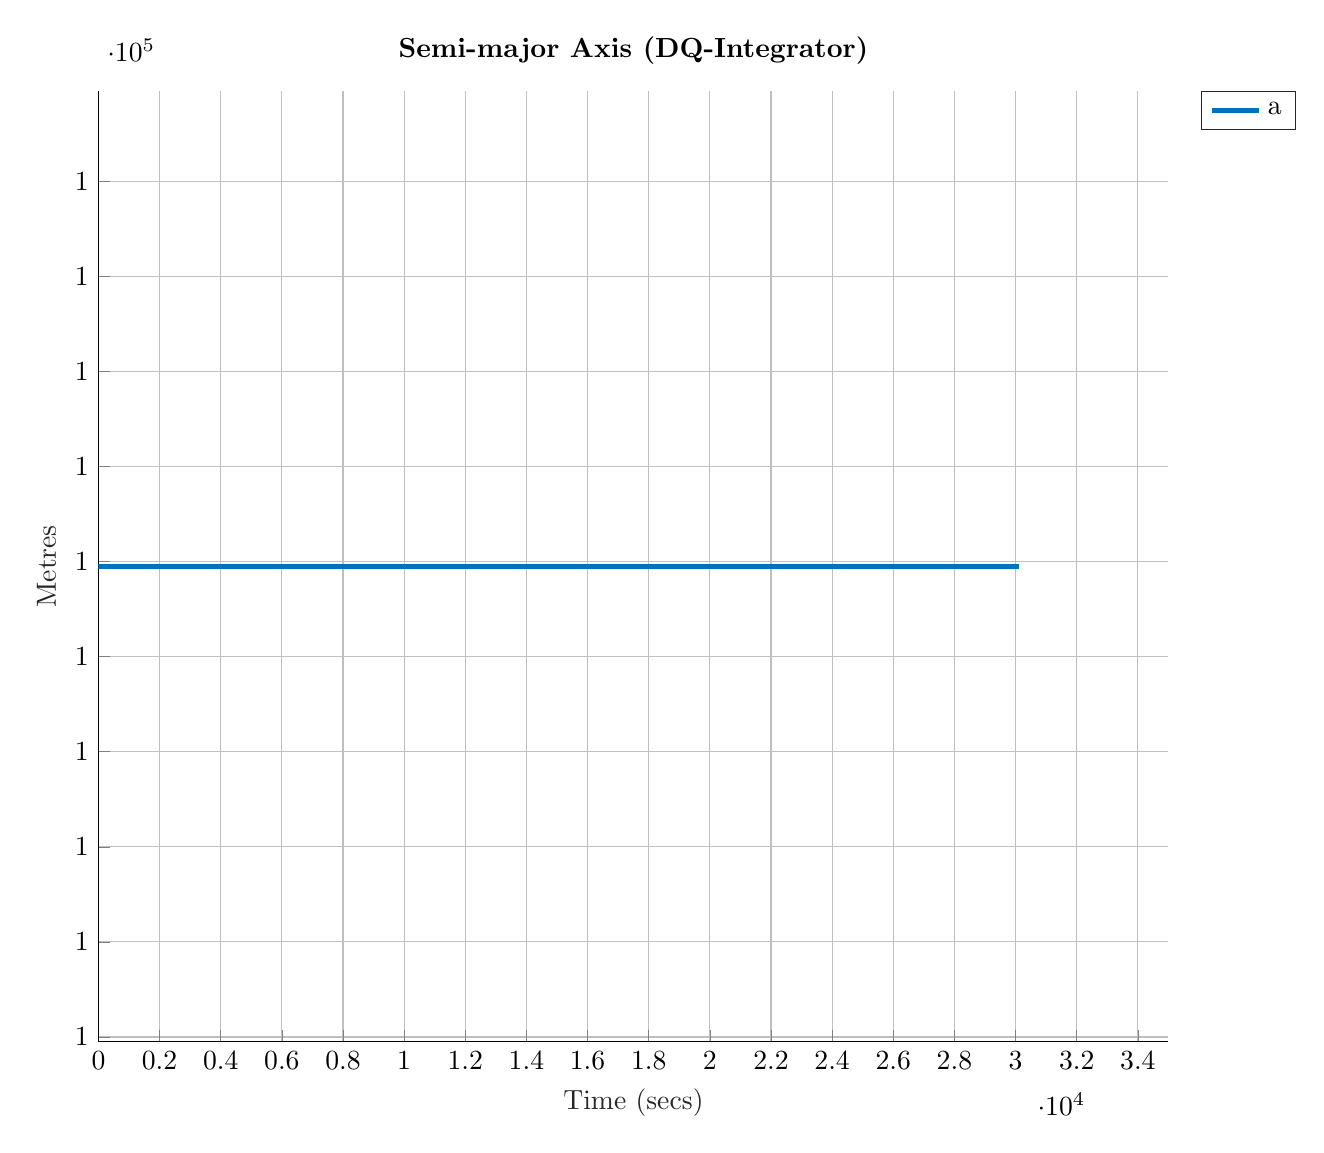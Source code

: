 % This file was created by matlab2tikz.
%
%The latest updates can be retrieved from
%  http://www.mathworks.com/matlabcentral/fileexchange/22022-matlab2tikz-matlab2tikz
%where you can also make suggestions and rate matlab2tikz.
%
\definecolor{mycolor1}{rgb}{0.0,0.447,0.741}%
%
    \begin{tikzpicture}

    \begin{axis}[%
    width=5.35in,
    height=4.754in,
    at={(0.897in,0.642in)},
    scale only axis,
    xmin=0,
    xmax=35000,
    xlabel style={font=\color{white!15!black}},
    xlabel={Time (secs)},
    ymin=99999,
    ymax=100001,
    ylabel style={font=\color{white!15!black}},
    ylabel={Metres},
    axis background/.style={fill=white},
    title style={font=\bfseries},
    title={Semi-major Axis (DQ-Integrator)},
    axis x line*=bottom,
    axis y line*=left,
    xmajorgrids,
    ymajorgrids,
    legend style={at={(1.03,1)}, anchor=north west, legend cell align=left, align=left, draw=white!15!black}
    ]
    \addplot [color=mycolor1, line width=2.0pt]
      table[row sep=crcr]{%
    0	100000\\
    4.786e-07	100000\\
    9.572e-07	100000\\
    1.436e-06	100000\\
    1.914e-06	100000\\
    4.307e-06	100000\\
    6.701e-06	100000\\
    9.094e-06	100000\\
    1.149e-05	100000\\
    2.345e-05	100000\\
    3.542e-05	100000\\
    4.738e-05	100000\\
    5.935e-05	100000\\
    0.0	100000\\
    0.0	100000\\
    0.0	100000\\
    0.0	100000\\
    0.001	100000\\
    0.001	100000\\
    0.001	100000\\
    0.001	100000\\
    0.003	100000\\
    0.004	100000\\
    0.006	100000\\
    0.007	100000\\
    0.015	100000\\
    0.022	100000\\
    0.03	100000\\
    0.037	100000\\
    0.075	100000\\
    0.112	100000\\
    0.15	100000\\
    0.187	100000\\
    0.374	100000\\
    0.561	100000\\
    0.748	100000\\
    0.935	100000\\
    1.87	100000\\
    2.804	100000\\
    3.739	100000\\
    4.674	100000\\
    9.348	100000.0\\
    14.022	100000\\
    18.696	100000\\
    23.37	100000\\
    31.248	100000.0\\
    39.125	100000.0\\
    47.003	100000.0\\
    54.881	100000\\
    64.226	100000.0\\
    73.572	100000.0\\
    82.917	100000.0\\
    92.262	100000.0\\
    102.631	100000.0\\
    113.0	100000.0\\
    123.37	100000.0\\
    133.739	100000.0\\
    144.909	100000.0\\
    156.079	100000.0\\
    167.249	100000.0\\
    178.419	100000.0\\
    190.255	100000.0\\
    202.09	100000.0\\
    213.926	100000.0\\
    225.761	100000.0\\
    238.17	100000.0\\
    250.579	100000.0\\
    262.988	100000.0\\
    275.397	100000.0\\
    288.314	100000.0\\
    301.231	100000.0\\
    314.147	100000.0\\
    327.064	100000.0\\
    340.438	100000.0\\
    353.812	100000.0\\
    367.186	100000.0\\
    380.561	100000.0\\
    394.353	100000.0\\
    408.146	100000.0\\
    421.938	100000.0\\
    435.731	100000.0\\
    449.91	100000.0\\
    464.09	100000.0\\
    478.269	100000.0\\
    492.449	100000.0\\
    506.989	100000.0\\
    521.53	100000.0\\
    536.071	100000.0\\
    550.612	100000.0\\
    565.493	100000.0\\
    580.374	100000.0\\
    595.255	100000.0\\
    610.136	100000.0\\
    625.339	100000.0\\
    640.542	100000.0\\
    655.745	100000.0\\
    670.949	100000.0\\
    686.459	100000.0\\
    701.97	100000.0\\
    717.481	100000.0\\
    732.991	100000.0\\
    748.226	100000.0\\
    763.461	100000.0\\
    778.695	100000.0\\
    793.93	100000.0\\
    808.894	100000.0\\
    823.859	100000.0\\
    838.824	100000.0\\
    853.788	100000.0\\
    868.515	100000.0\\
    883.243	100000.0\\
    897.97	100000.0\\
    912.697	100000.0\\
    927.294	100000.0\\
    941.891	100000.0\\
    956.488	100000.0\\
    971.085	100000.0\\
    985.85	100000.0\\
    1000.614	100000.0\\
    1015.379	100000.0\\
    1030.144	100000.0\\
    1045.077	100000.0\\
    1060.011	100000.0\\
    1074.944	100000.0\\
    1089.878	100000.0\\
    1104.976	100000.0\\
    1120.074	100000.0\\
    1135.173	100000.0\\
    1150.271	100000.0\\
    1165.529	100000.0\\
    1180.788	100000.0\\
    1196.046	100000.0\\
    1211.305	100000.0\\
    1226.72	100000.0\\
    1242.135	100000.0\\
    1257.551	100000.0\\
    1272.966	100000.0\\
    1288.534	100000.0\\
    1304.102	100000.0\\
    1319.671	100000.0\\
    1335.239	100000.0\\
    1350.957	100000.0\\
    1366.676	100000.0\\
    1382.394	100000.0\\
    1398.112	100000.0\\
    1413.978	100000.0\\
    1429.843	100000.0\\
    1445.708	100000.0\\
    1461.574	100000.0\\
    1477.583	100000.0\\
    1493.593	100000.0\\
    1509.603	100000.0\\
    1525.612	100000.0\\
    1541.764	100000.0\\
    1557.915	100000.0\\
    1574.067	100000.0\\
    1590.218	100000.0\\
    1606.509	100000.0\\
    1622.8	100000.0\\
    1639.091	100000.0\\
    1655.382	100000.0\\
    1671.811	100000.0\\
    1688.24	100000.0\\
    1704.668	100000.0\\
    1721.097	100000.0\\
    1737.661	100000.0\\
    1754.225	100000.0\\
    1770.789	100000.0\\
    1787.354	100000.0\\
    1804.052	100000.0\\
    1820.75	100000.0\\
    1837.448	100000.0\\
    1854.146	100000.0\\
    1870.976	100000.0\\
    1887.807	100000.0\\
    1904.637	100000.0\\
    1921.468	100000.0\\
    1938.429	100000.0\\
    1955.39	100000.0\\
    1972.352	100000.0\\
    1989.313	100000.0\\
    2006.404	100000.0\\
    2023.495	100000.0\\
    2040.586	100000.0\\
    2057.677	100000.0\\
    2074.897	100000.0\\
    2092.116	100000.0\\
    2109.336	100000.0\\
    2126.555	100000.0\\
    2143.902	100000.0\\
    2161.25	100000.0\\
    2178.597	100000.0\\
    2195.944	100000.0\\
    2213.418	100000.0\\
    2230.891	100000.0\\
    2248.365	100000.0\\
    2265.839	100000.0\\
    2283.439	100000.0\\
    2301.039	100000.0\\
    2318.638	100000.0\\
    2336.238	100000.0\\
    2353.963	100000.0\\
    2371.688	100000.0\\
    2389.414	100000.0\\
    2407.139	100000.0\\
    2424.989	100000.0\\
    2442.839	100000.0\\
    2460.689	100000.0\\
    2478.539	100000.0\\
    2496.514	100000.0\\
    2514.488	100000.0\\
    2532.463	100000.0\\
    2550.437	100000.0\\
    2568.256	100000.0\\
    2586.075	100000.0\\
    2603.894	100000.0\\
    2621.713	100000.0\\
    2639.292	100000.0\\
    2656.871	100000.0\\
    2674.45	100000.0\\
    2692.029	100000.0\\
    2709.365	100000.0\\
    2726.7	100000.0\\
    2744.035	100000.0\\
    2761.37	100000.0\\
    2778.458	100000.0\\
    2795.545	100000.0\\
    2812.632	100000.0\\
    2829.72	100000.0\\
    2846.554	100000.0\\
    2863.388	100000.0\\
    2880.222	100000.0\\
    2897.057	100000.0\\
    2913.631	100000.0\\
    2930.206	100000.0\\
    2946.781	100000.0\\
    2963.356	100000.0\\
    2979.664	100000.0\\
    2995.971	100000.0\\
    3012.279	100000.0\\
    3028.587	100000.0\\
    3044.619	100000.0\\
    3060.65	100000.0\\
    3076.682	100000.0\\
    3092.714	100000.0\\
    3108.459	100000.0\\
    3124.204	100000.0\\
    3139.949	100000.0\\
    3155.694	100000.0\\
    3171.139	100000.0\\
    3186.585	100000.0\\
    3202.03	100000.0\\
    3217.476	100000.0\\
    3232.607	100000.0\\
    3247.738	100000.0\\
    3262.869	100000.0\\
    3278.0	100000.0\\
    3292.798	100000.0\\
    3307.597	100000.0\\
    3322.395	100000.0\\
    3337.194	100000.0\\
    3351.638	100000.0\\
    3366.083	100000.0\\
    3380.527	100000.0\\
    3394.972	100000.0\\
    3409.036	100000.0\\
    3423.1	100000.0\\
    3437.164	100000.0\\
    3451.228	100000.0\\
    3464.879	100000.0\\
    3478.53	100000.0\\
    3492.181	100000.0\\
    3505.832	100000.0\\
    3519.029	100000.0\\
    3532.226	100000.0\\
    3545.423	100000.0\\
    3558.62	100000.0\\
    3571.309	100000.0\\
    3583.998	100000.0\\
    3596.687	100000.0\\
    3609.376	100000.0\\
    3621.483	100000.0\\
    3633.591	100000.0\\
    3645.699	100000.0\\
    3657.807	100000.0\\
    3669.226	100000.0\\
    3680.646	100000.0\\
    3692.066	100000.0\\
    3703.486	100000.0\\
    3714.047	100000.0\\
    3724.607	100000.0\\
    3735.168	100000.0\\
    3745.728	100000.0\\
    3755.094	100000.0\\
    3764.46	100000.0\\
    3773.826	100000.0\\
    3783.191	100000.0\\
    3791.124	100000.0\\
    3799.057	100000.0\\
    3806.989	100000.0\\
    3814.922	100000.0\\
    3824.303	100000.0\\
    3833.683	100000.0\\
    3843.064	100000.0\\
    3852.444	100000.0\\
    3862.84	100000.0\\
    3873.235	100000.0\\
    3883.631	100000.0\\
    3894.027	100000.0\\
    3905.219	100000.0\\
    3916.41	100000.0\\
    3927.602	100000.0\\
    3938.793	100000.0\\
    3950.647	100000.0\\
    3962.501	100000.0\\
    3974.354	100000.0\\
    3986.208	100000.0\\
    3998.633	100000.0\\
    4011.058	100000.0\\
    4023.483	100000.0\\
    4035.909	100000.0\\
    4048.839	100000.0\\
    4061.77	100000.0\\
    4074.701	100000.0\\
    4087.632	100000.0\\
    4101.02	100000.0\\
    4114.407	100000.0\\
    4127.794	100000.0\\
    4141.181	100000.0\\
    4154.986	100000.0\\
    4168.79	100000.0\\
    4182.595	100000.0\\
    4196.399	100000.0\\
    4210.59	100000.0\\
    4224.78	100000.0\\
    4238.971	100000.0\\
    4253.161	100000.0\\
    4267.713	100000.0\\
    4282.264	100000.0\\
    4296.815	100000.0\\
    4311.366	100000.0\\
    4326.257	100000.0\\
    4341.148	100000.0\\
    4356.039	100000.0\\
    4370.93	100000.0\\
    4386.142	100000.0\\
    4401.355	100000.0\\
    4416.567	100000.0\\
    4431.78	100000.0\\
    4447.3	100000.0\\
    4462.819	100000.0\\
    4478.339	100000.0\\
    4493.859	100000.0\\
    4509.673	100000.0\\
    4525.487	100000.0\\
    4541.301	100000.0\\
    4557.115	100000.0\\
    4573.213	100000.0\\
    4589.311	100000.0\\
    4605.409	100000.0\\
    4621.507	100000.0\\
    4637.88	100000.0\\
    4654.252	100000.0\\
    4670.625	100000.0\\
    4686.998	100000.0\\
    4703.638	100000.0\\
    4720.278	100000.0\\
    4736.918	100000.0\\
    4753.558	100000.0\\
    4770.459	100000.0\\
    4787.36	100000.0\\
    4804.261	100000.0\\
    4821.163	100000.0\\
    4838.32	100000.0\\
    4855.477	100000.0\\
    4872.634	100000.0\\
    4889.791	100000.0\\
    4907.2	100000.0\\
    4924.609	100000.0\\
    4942.018	100000.0\\
    4959.427	100000.0\\
    4977.085	100000.0\\
    4994.743	100000.0\\
    5012.401	100000.0\\
    5030.059	100000.0\\
    5047.964	100000.0\\
    5065.868	100000.0\\
    5083.773	100000.0\\
    5101.678	100000.0\\
    5119.828	100000.0\\
    5137.979	100000.0\\
    5156.129	100000.0\\
    5174.28	100000.0\\
    5192.676	100000.0\\
    5211.072	100000.0\\
    5229.467	100000.0\\
    5247.863	100000.0\\
    5266.505	100000.0\\
    5285.147	100000.0\\
    5303.789	100000.0\\
    5322.431	100000.0\\
    5341.321	100000.0\\
    5360.21	100000.0\\
    5379.1	100000.0\\
    5397.99	100000.0\\
    5417.13	100000.0\\
    5436.27	100000.0\\
    5455.41	100000.0\\
    5474.55	100000.0\\
    5493.944	100000.0\\
    5513.338	100000.0\\
    5532.731	100000.0\\
    5552.125	100000.0\\
    5571.778	100000.0\\
    5591.431	100000.0\\
    5611.084	100000.0\\
    5630.736	100000.0\\
    5650.654	100000.0\\
    5670.571	100000.0\\
    5690.489	100000.0\\
    5710.407	100000.0\\
    5730.129	100000.0\\
    5749.852	100000.0\\
    5769.574	100000.0\\
    5789.297	100000.0\\
    5808.772	100000.0\\
    5828.247	100000.0\\
    5847.722	100000.0\\
    5867.197	100000.0\\
    5886.428	100000.0\\
    5905.659	100000.0\\
    5924.89	100000.0\\
    5944.121	100000.0\\
    5963.112	100000.0\\
    5982.103	100000.0\\
    6001.094	100000.0\\
    6020.084	100000.0\\
    6038.837	100000.0\\
    6057.589	100000.0\\
    6076.342	100000.0\\
    6095.094	100000.0\\
    6113.61	100000.0\\
    6132.125	100000.0\\
    6150.641	100000.0\\
    6169.156	100000.0\\
    6187.435	100000.0\\
    6205.713	100000.0\\
    6223.992	100000.0\\
    6242.271	100000.0\\
    6260.313	100000.0\\
    6278.354	100000.0\\
    6296.396	100000.0\\
    6314.437	100000.0\\
    6332.24	100000.0\\
    6350.043	100000.0\\
    6367.846	100000.0\\
    6385.649	100000.0\\
    6403.211	100000.0\\
    6420.774	100000.0\\
    6438.336	100000.0\\
    6455.898	100000.0\\
    6473.216	100000.0\\
    6490.534	100000.0\\
    6507.852	100000.0\\
    6525.17	100000.0\\
    6542.24	100000.0\\
    6559.31	100000.0\\
    6576.38	100000.0\\
    6593.45	100000.0\\
    6610.266	100000.0\\
    6627.082	100000.0\\
    6643.899	100000.0\\
    6660.715	100000.0\\
    6677.271	100000.0\\
    6693.828	100000.0\\
    6710.384	100000.0\\
    6726.941	100000.0\\
    6743.23	100000.0\\
    6759.518	100000.0\\
    6775.807	100000.0\\
    6792.096	100000.0\\
    6808.108	100000.0\\
    6824.12	100000.0\\
    6840.132	100000.0\\
    6856.145	100000.0\\
    6871.869	100000.0\\
    6887.594	100000.0\\
    6903.318	100000.0\\
    6919.043	100000.0\\
    6934.467	100000.0\\
    6949.891	100000.0\\
    6965.315	100000.0\\
    6980.739	100000.0\\
    6995.847	100000.0\\
    7010.956	100000.0\\
    7026.064	100000.0\\
    7041.173	100000.0\\
    7055.947	100000.0\\
    7070.722	100000.0\\
    7085.496	100000.0\\
    7100.271	100000.0\\
    7114.69	100000.0\\
    7129.108	100000.0\\
    7143.527	100000.0\\
    7157.946	100000.0\\
    7171.982	100000.0\\
    7186.019	100000.0\\
    7200.055	100000.0\\
    7214.091	100000.0\\
    7227.712	100000.0\\
    7241.333	100000.0\\
    7254.954	100000.0\\
    7268.575	100000.0\\
    7281.738	100000.0\\
    7294.902	100000.0\\
    7308.065	100000.0\\
    7321.228	100000.0\\
    7333.88	100000.0\\
    7346.531	100000.0\\
    7359.182	100000.0\\
    7371.833	100000.0\\
    7383.897	100000.0\\
    7395.96	100000.0\\
    7408.024	100000.0\\
    7420.088	100000.0\\
    7431.454	100000.0\\
    7442.821	100000.0\\
    7454.187	100000.0\\
    7465.554	100000.0\\
    7476.045	100000.0\\
    7486.536	100000.0\\
    7497.027	100000.0\\
    7507.518	100000.0\\
    7516.778	100000.0\\
    7526.038	100000.0\\
    7535.298	100000.0\\
    7544.558	100000.0\\
    7552.64	100000.0\\
    7560.722	100000.0\\
    7568.805	100000.0\\
    7576.887	100000.0\\
    7586.365	100000.0\\
    7595.843	100000.0\\
    7605.321	100000.0\\
    7614.799	100000.0\\
    7625.268	100000.0\\
    7635.738	100000.0\\
    7646.207	100000.0\\
    7656.677	100000.0\\
    7667.928	100000.0\\
    7679.18	100000.0\\
    7690.432	100000.0\\
    7701.683	100000.0\\
    7713.588	100000.0\\
    7725.493	100000.0\\
    7737.398	100000.0\\
    7749.303	100000.0\\
    7761.772	100000.0\\
    7774.242	100000.0\\
    7786.712	100000.0\\
    7799.182	100000.0\\
    7812.153	100000.0\\
    7825.124	100000.0\\
    7838.095	100000.0\\
    7851.066	100000.0\\
    7864.49	100000.0\\
    7877.914	100000.0\\
    7891.337	100000.0\\
    7904.761	100000.0\\
    7918.599	100000.0\\
    7932.437	100000.0\\
    7946.275	100000.0\\
    7960.113	100000.0\\
    7974.335	100000.0\\
    7988.557	100000.0\\
    8002.779	100000.0\\
    8017.001	100000.0\\
    8031.581	100000.0\\
    8046.162	100000.0\\
    8060.742	100000.0\\
    8075.323	100000.0\\
    8090.241	100000.0\\
    8105.16	100000.0\\
    8120.078	100000.0\\
    8134.997	100000.0\\
    8150.236	100000.0\\
    8165.475	100000.0\\
    8180.714	100000.0\\
    8195.953	100000.0\\
    8211.498	100000.0\\
    8227.043	100000.0\\
    8242.587	100000.0\\
    8258.132	100000.0\\
    8273.971	100000.0\\
    8289.809	100000.0\\
    8305.647	100000.0\\
    8321.486	100000.0\\
    8337.607	100000.0\\
    8353.728	100000.0\\
    8369.85	100000.0\\
    8385.971	100000.0\\
    8402.367	100000.0\\
    8418.762	100000.0\\
    8435.158	100000.0\\
    8451.553	100000.0\\
    8468.215	100000.0\\
    8484.878	100000.0\\
    8501.54	100000.0\\
    8518.202	100000.0\\
    8535.125	100000.0\\
    8552.048	100000.0\\
    8568.971	100000.0\\
    8585.893	100000.0\\
    8603.072	100000.0\\
    8620.25	100000.0\\
    8637.429	100000.0\\
    8654.607	100000.0\\
    8672.037	100000.0\\
    8689.467	100000.0\\
    8706.897	100000.0\\
    8724.327	100000.0\\
    8742.006	100000.0\\
    8759.685	100000.0\\
    8777.364	100000.0\\
    8795.043	100000.0\\
    8812.968	100000.0\\
    8830.894	100000.0\\
    8848.819	100000.0\\
    8866.744	100000.0\\
    8884.916	100000.0\\
    8903.087	100000.0\\
    8921.258	100000.0\\
    8939.429	100000.0\\
    8957.845	100000.0\\
    8976.262	100000.0\\
    8994.678	100000.0\\
    9013.095	100000.0\\
    9031.758	100000.0\\
    9050.42	100000.0\\
    9069.083	100000.0\\
    9087.746	100000.0\\
    9106.656	100000.0\\
    9125.567	100000.0\\
    9144.478	100000.0\\
    9163.388	100000.0\\
    9182.549	100000.0\\
    9201.711	100000.0\\
    9220.872	100000.0\\
    9240.033	100000.0\\
    9259.448	100000.0\\
    9278.864	100000.0\\
    9298.279	100000.0\\
    9317.695	100000.0\\
    9337.37	100000.0\\
    9357.044	100000.0\\
    9376.719	100000.0\\
    9396.394	100000.0\\
    9416.334	100000.0\\
    9436.274	100000.0\\
    9456.214	100000.0\\
    9476.155	100000.0\\
    9495.856	100000.0\\
    9515.558	100000.0\\
    9535.259	100000.0\\
    9554.96	100000.0\\
    9574.414	100000.0\\
    9593.868	100000.0\\
    9613.323	100000.0\\
    9632.777	100000.0\\
    9651.987	100000.0\\
    9671.198	100000.0\\
    9690.409	100000.0\\
    9709.619	100000.0\\
    9728.59	100000.0\\
    9747.56	100000.0\\
    9766.53	100000.0\\
    9785.501	100000.0\\
    9804.233	100000.0\\
    9822.965	100000.0\\
    9841.698	100000.0\\
    9860.43	100000.0\\
    9878.925	100000.0\\
    9897.42	100000.0\\
    9915.916	100000.0\\
    9934.411	100000.0\\
    9952.67	100000.0\\
    9970.928	100000.0\\
    9989.187	100000.0\\
    10007.445	100000.0\\
    10025.467	100000.0\\
    10043.488	100000.0\\
    10061.509	100000.0\\
    10079.531	100000.0\\
    10097.313	100000.0\\
    10115.096	100000.0\\
    10132.879	100000.0\\
    10150.661	100000.0\\
    10168.203	100000.0\\
    10185.744	100000.0\\
    10203.286	100000.0\\
    10220.827	100000.0\\
    10238.125	100000.0\\
    10255.422	100000.0\\
    10272.719	100000.0\\
    10290.016	100000.0\\
    10307.065	100000.0\\
    10324.113	100000.0\\
    10341.161	100000.0\\
    10358.21	100000.0\\
    10375.004	100000.0\\
    10391.799	100000.0\\
    10408.593	100000.0\\
    10425.388	100000.0\\
    10441.922	100000.0\\
    10458.456	100000.0\\
    10474.99	100000.0\\
    10491.524	100000.0\\
    10507.79	100000.0\\
    10524.055	100000.0\\
    10540.321	100000.0\\
    10556.587	100000.0\\
    10572.575	100000.0\\
    10588.563	100000.0\\
    10604.551	100000.0\\
    10620.539	100000.0\\
    10636.239	100000.0\\
    10651.938	100000.0\\
    10667.638	100000.0\\
    10683.337	100000.0\\
    10698.735	100000.0\\
    10714.133	100000.0\\
    10729.531	100000.0\\
    10744.928	100000.0\\
    10760.009	100000.0\\
    10775.09	100000.0\\
    10790.171	100000.0\\
    10805.252	100000.0\\
    10819.997	100000.0\\
    10834.742	100000.0\\
    10849.487	100000.0\\
    10864.232	100000.0\\
    10878.62	100000.0\\
    10893.007	100000.0\\
    10907.394	100000.0\\
    10921.782	100000.0\\
    10935.784	100000.0\\
    10949.787	100000.0\\
    10963.789	100000.0\\
    10977.791	100000.0\\
    10991.375	100000.0\\
    11004.959	100000.0\\
    11018.543	100000.0\\
    11032.126	100000.0\\
    11045.248	100000.0\\
    11058.371	100000.0\\
    11071.493	100000.0\\
    11084.615	100000.0\\
    11097.219	100000.0\\
    11109.824	100000.0\\
    11122.428	100000.0\\
    11135.033	100000.0\\
    11147.042	100000.0\\
    11159.051	100000.0\\
    11171.061	100000.0\\
    11183.07	100000.0\\
    11194.37	100000.0\\
    11205.671	100000.0\\
    11216.971	100000.0\\
    11228.272	100000.0\\
    11238.676	100000.0\\
    11249.08	100000.0\\
    11259.485	100000.0\\
    11269.889	100000.0\\
    11279.013	100000.0\\
    11288.138	100000.0\\
    11297.263	100000.0\\
    11306.387	100000.0\\
    11314.635	100000.0\\
    11322.883	100000.0\\
    11331.131	100000.0\\
    11339.378	100000.0\\
    11348.966	100000.0\\
    11358.554	100000.0\\
    11368.142	100000.0\\
    11377.73	100000.0\\
    11388.283	100000.0\\
    11398.837	100000.0\\
    11409.39	100000.0\\
    11419.943	100000.0\\
    11431.264	100000.0\\
    11442.584	100000.0\\
    11453.904	100000.0\\
    11465.224	100000.0\\
    11477.188	100000.0\\
    11489.151	100000.0\\
    11501.115	100000.0\\
    11513.078	100000.0\\
    11525.599	100000.0\\
    11538.121	100000.0\\
    11550.642	100000.0\\
    11563.163	100000.0\\
    11576.181	100000.0\\
    11589.198	100000.0\\
    11602.215	100000.0\\
    11615.232	100000.0\\
    11628.698	100000.0\\
    11642.164	100000.0\\
    11655.629	100000.0\\
    11669.095	100000.0\\
    11682.972	100000.0\\
    11696.849	100000.0\\
    11710.725	100000.0\\
    11724.602	100000.0\\
    11738.86	100000.0\\
    11753.118	100000.0\\
    11767.376	100000.0\\
    11781.634	100000.0\\
    11796.248	100000.0\\
    11810.863	100000.0\\
    11825.477	100000.0\\
    11840.091	100000.0\\
    11855.042	100000.0\\
    11869.992	100000.0\\
    11884.943	100000.0\\
    11899.893	100000.0\\
    11915.163	100000.0\\
    11930.432	100000.0\\
    11945.702	100000.0\\
    11960.971	100000.0\\
    11976.545	100000.0\\
    11992.12	100000.0\\
    12007.694	100000.0\\
    12023.268	100000.0\\
    12039.134	100000.0\\
    12055.0	100000.0\\
    12070.867	100000.0\\
    12086.733	100000.0\\
    12102.882	100000.0\\
    12119.03	100000.0\\
    12135.179	100000.0\\
    12151.327	100000.0\\
    12167.749	100000.0\\
    12184.171	100000.0\\
    12200.593	100000.0\\
    12217.015	100000.0\\
    12233.703	100000.0\\
    12250.391	100000.0\\
    12267.079	100000.0\\
    12283.767	100000.0\\
    12300.715	100000.0\\
    12317.663	100000.0\\
    12334.611	100000.0\\
    12351.559	100000.0\\
    12368.762	100000.0\\
    12385.965	100000.0\\
    12403.168	100000.0\\
    12420.371	100000.0\\
    12437.826	100000.0\\
    12455.28	100000.0\\
    12472.735	100000.0\\
    12490.189	100000.0\\
    12507.892	100000.0\\
    12525.595	100000.0\\
    12543.298	100000.0\\
    12561.001	100000.0\\
    12578.749	100000.0\\
    12596.497	100000.0\\
    12614.246	100000.0\\
    12631.994	100000.0\\
    12649.623	100000.0\\
    12667.253	100000.0\\
    12684.882	100000.0\\
    12702.511	100000.0\\
    12720.021	100000.0\\
    12737.531	100000.0\\
    12755.041	100000.0\\
    12772.55	100000.0\\
    12789.94	100000.0\\
    12807.329	100000.0\\
    12824.718	100000.0\\
    12842.108	100000.0\\
    12859.376	100000.0\\
    12876.644	100000.0\\
    12893.912	100000.0\\
    12911.18	100000.0\\
    12928.326	100000.0\\
    12945.471	100000.0\\
    12962.617	100000.0\\
    12979.763	100000.0\\
    12996.785	100000.0\\
    13013.807	100000.0\\
    13030.829	100000.0\\
    13047.852	100000.0\\
    13064.749	100000.0\\
    13081.646	100000.0\\
    13098.544	100000.0\\
    13115.441	100000.0\\
    13132.212	100000.0\\
    13148.983	100000.0\\
    13165.754	100000.0\\
    13182.525	100000.0\\
    13199.169	100000.0\\
    13215.812	100000.0\\
    13232.455	100000.0\\
    13249.099	100000.0\\
    13265.612	100000.0\\
    13282.126	100000.0\\
    13298.64	100000.0\\
    13315.154	100000.0\\
    13331.536	100000.0\\
    13347.918	100000.0\\
    13364.301	100000.0\\
    13380.683	100000.0\\
    13396.932	100000.0\\
    13413.181	100000.0\\
    13429.43	100000.0\\
    13445.678	100000.0\\
    13461.792	100000.0\\
    13477.905	100000.0\\
    13494.018	100000.0\\
    13510.131	100000.0\\
    13526.106	100000.0\\
    13542.081	100000.0\\
    13558.056	100000.0\\
    13574.031	100000.0\\
    13589.866	100000.0\\
    13605.7	100000.0\\
    13621.535	100000.0\\
    13637.369	100000.0\\
    13653.06	100000.0\\
    13668.751	100000.0\\
    13684.441	100000.0\\
    13700.132	100000.0\\
    13715.676	100000.0\\
    13731.22	100000.0\\
    13746.765	100000.0\\
    13762.309	100000.0\\
    13777.703	100000.0\\
    13793.097	100000.0\\
    13808.491	100000.0\\
    13823.885	100000.0\\
    13839.126	100000.0\\
    13854.366	100000.0\\
    13869.607	100000.0\\
    13884.847	100000.0\\
    13899.93	100000.0\\
    13915.013	100000.0\\
    13930.096	100000.0\\
    13945.179	100000.0\\
    13960.1	100000.0\\
    13975.021	100000.0\\
    13989.942	100000.0\\
    14004.863	100000.0\\
    14019.618	100000.0\\
    14034.372	100000.0\\
    14049.126	100000.0\\
    14063.881	100000.0\\
    14078.463	100000.0\\
    14093.046	100000.0\\
    14107.629	100000.0\\
    14122.211	100000.0\\
    14136.616	100000.0\\
    14151.022	100000.0\\
    14165.427	100000.0\\
    14179.832	100000.0\\
    14194.054	100000.0\\
    14208.275	100000.0\\
    14222.497	100000.0\\
    14236.718	100000.0\\
    14251.029	100000.0\\
    14265.34	100000.0\\
    14279.651	100000.0\\
    14293.962	100000.0\\
    14308.459	100000.0\\
    14322.955	100000.0\\
    14337.452	100000.0\\
    14351.948	100000.0\\
    14366.648	100000.0\\
    14381.347	100000.0\\
    14396.047	100000.0\\
    14410.747	100000.0\\
    14425.673	100000.0\\
    14440.598	100000.0\\
    14455.524	100000.0\\
    14470.45	100000.0\\
    14485.629	100000.0\\
    14500.809	100000.0\\
    14515.989	100000.0\\
    14531.169	100000.0\\
    14546.1	100000.0\\
    14561.031	100000.0\\
    14575.962	100000.0\\
    14590.893	100000.0\\
    14605.48	100000.0\\
    14620.068	100000.0\\
    14634.655	100000.0\\
    14649.243	100000.0\\
    14663.461	100000.0\\
    14677.68	100000.0\\
    14691.898	100000.0\\
    14706.116	100000.0\\
    14719.935	100000.0\\
    14733.754	100000.0\\
    14747.574	100000.0\\
    14761.393	100000.0\\
    14774.775	100000.0\\
    14788.158	100000.0\\
    14801.54	100000.0\\
    14814.923	100000.0\\
    14827.821	100000.0\\
    14840.718	100000.0\\
    14853.616	100000.0\\
    14866.514	100000.0\\
    14878.863	100000.0\\
    14891.211	100000.0\\
    14903.56	100000.0\\
    14915.908	100000.0\\
    14927.617	100000.0\\
    14939.325	100000.0\\
    14951.033	100000.0\\
    14962.742	100000.0\\
    14973.67	100000.0\\
    14984.598	100000.0\\
    14995.527	100000.0\\
    15006.455	100000.0\\
    15016.355	100000.0\\
    15026.254	100000.0\\
    15036.154	100000.0\\
    15046.054	100000.0\\
    15054.31	100000.0\\
    15062.565	100000.0\\
    15070.821	100000.0\\
    15079.077	100000.0\\
    15087.98	100000.0\\
    15096.884	100000.0\\
    15105.787	100000.0\\
    15114.69	100000.0\\
    15124.735	100000.0\\
    15134.779	100000.0\\
    15144.823	100000.0\\
    15154.868	100000.0\\
    15165.777	100000.0\\
    15176.686	100000.0\\
    15187.596	100000.0\\
    15198.505	100000.0\\
    15210.12	100000.0\\
    15221.736	100000.0\\
    15233.351	100000.0\\
    15244.967	100000.0\\
    15257.184	100000.0\\
    15269.402	100000.0\\
    15281.619	100000.0\\
    15293.837	100000.0\\
    15306.583	100000.0\\
    15319.329	100000.0\\
    15332.075	100000.0\\
    15344.821	100000.0\\
    15358.041	100000.0\\
    15371.26	100000.0\\
    15384.48	100000.0\\
    15397.699	100000.0\\
    15411.35	100000.0\\
    15425.0	100000.0\\
    15438.651	100000.0\\
    15452.301	100000.0\\
    15466.349	100000.0\\
    15480.397	100000.0\\
    15494.444	100000.0\\
    15508.492	100000.0\\
    15522.91	100000.0\\
    15537.327	100000.0\\
    15551.744	100000.0\\
    15566.162	100000.0\\
    15580.926	100000.0\\
    15595.691	100000.0\\
    15610.455	100000.0\\
    15625.22	100000.0\\
    15640.312	100000.0\\
    15655.405	100000.0\\
    15670.498	100000.0\\
    15685.59	100000.0\\
    15700.995	100000.0\\
    15716.4	100000.0\\
    15731.805	100000.0\\
    15747.21	100000.0\\
    15762.544	100000.0\\
    15777.877	100000.0\\
    15793.21	100000.0\\
    15808.543	100000.0\\
    15823.599	100000.0\\
    15838.655	100000.0\\
    15853.711	100000.0\\
    15868.767	100000.0\\
    15883.574	100000.0\\
    15898.382	100000.0\\
    15913.19	100000.0\\
    15927.997	100000.0\\
    15942.586	100000.0\\
    15957.174	100000.0\\
    15971.762	100000.0\\
    15986.35	100000.0\\
    16001.055	100000.0\\
    16015.759	100000.0\\
    16030.464	100000.0\\
    16045.169	100000.0\\
    16060.043	100000.0\\
    16074.918	100000.0\\
    16089.792	100000.0\\
    16104.666	100000.0\\
    16119.707	100000.0\\
    16134.747	100000.0\\
    16149.788	100000.0\\
    16164.828	100000.0\\
    16180.03	100000.0\\
    16195.233	100000.0\\
    16210.435	100000.0\\
    16225.637	100000.0\\
    16240.997	100000.0\\
    16256.358	100000.0\\
    16271.718	100000.0\\
    16287.078	100000.0\\
    16302.593	100000.0\\
    16318.107	100000.0\\
    16333.622	100000.0\\
    16349.136	100000.0\\
    16364.802	100000.0\\
    16380.467	100000.0\\
    16396.133	100000.0\\
    16411.799	100000.0\\
    16427.612	100000.0\\
    16443.426	100000.0\\
    16459.24	100000.0\\
    16475.053	100000.0\\
    16491.012	100000.0\\
    16506.971	100000.0\\
    16522.93	100000.0\\
    16538.889	100000.0\\
    16554.99	100000.0\\
    16571.092	100000.0\\
    16587.194	100000.0\\
    16603.295	100000.0\\
    16619.537	100000.0\\
    16635.779	100000.0\\
    16652.021	100000.0\\
    16668.263	100000.0\\
    16684.643	100000.0\\
    16701.023	100000.0\\
    16717.403	100000.0\\
    16733.784	100000.0\\
    16750.3	100000.0\\
    16766.817	100000.0\\
    16783.333	100000.0\\
    16799.849	100000.0\\
    16816.5	100000.0\\
    16833.151	100000.0\\
    16849.802	100000.0\\
    16866.453	100000.0\\
    16883.237	100000.0\\
    16900.021	100000.0\\
    16916.804	100000.0\\
    16933.588	100000.0\\
    16950.503	100000.0\\
    16967.419	100000.0\\
    16984.334	100000.0\\
    17001.249	100000.0\\
    17018.294	100000.0\\
    17035.34	100000.0\\
    17052.385	100000.0\\
    17069.43	100000.0\\
    17086.604	100000.0\\
    17103.778	100000.0\\
    17120.953	100000.0\\
    17138.127	100000.0\\
    17155.429	100000.0\\
    17172.731	100000.0\\
    17190.033	100000.0\\
    17207.335	100000.0\\
    17224.764	100000.0\\
    17242.193	100000.0\\
    17259.623	100000.0\\
    17277.052	100000.0\\
    17294.607	100000.0\\
    17312.162	100000.0\\
    17329.718	100000.0\\
    17347.273	100000.0\\
    17364.954	100000.0\\
    17382.635	100000.0\\
    17400.315	100000.0\\
    17417.996	100000.0\\
    17435.802	100000.0\\
    17453.608	100000.0\\
    17471.414	100000.0\\
    17489.22	100000.0\\
    17507.151	100000.0\\
    17525.081	100000.0\\
    17543.012	100000.0\\
    17560.942	100000.0\\
    17578.845	100000.0\\
    17596.748	100000.0\\
    17614.65	100000.0\\
    17632.553	100000.0\\
    17650.218	100000.0\\
    17667.882	100000.0\\
    17685.547	100000.0\\
    17703.211	100000.0\\
    17720.634	100000.0\\
    17738.056	100000.0\\
    17755.478	100000.0\\
    17772.9	100000.0\\
    17790.075	100000.0\\
    17807.251	100000.0\\
    17824.427	100000.0\\
    17841.603	100000.0\\
    17858.527	100000.0\\
    17875.452	100000.0\\
    17892.376	100000.0\\
    17909.301	100000.0\\
    17925.969	100000.0\\
    17942.636	100000.0\\
    17959.304	100000.0\\
    17975.971	100000.0\\
    17992.375	100000.0\\
    18008.778	100000.0\\
    18025.181	100000.0\\
    18041.585	100000.0\\
    18057.715	100000.0\\
    18073.846	100000.0\\
    18089.977	100000.0\\
    18106.108	100000.0\\
    18121.956	100000.0\\
    18137.804	100000.0\\
    18153.652	100000.0\\
    18169.5	100000.0\\
    18185.053	100000.0\\
    18200.606	100000.0\\
    18216.159	100000.0\\
    18231.713	100000.0\\
    18246.957	100000.0\\
    18262.201	100000.0\\
    18277.446	100000.0\\
    18292.69	100000.0\\
    18307.609	100000.0\\
    18322.527	100000.0\\
    18337.446	100000.0\\
    18352.364	100000.0\\
    18366.937	100000.0\\
    18381.51	100000.0\\
    18396.082	100000.0\\
    18410.655	100000.0\\
    18424.857	100000.0\\
    18439.059	100000.0\\
    18453.262	100000.0\\
    18467.464	100000.0\\
    18481.266	100000.0\\
    18495.067	100000.0\\
    18508.869	100000.0\\
    18522.67	100000.0\\
    18536.034	100000.0\\
    18549.397	100000.0\\
    18562.76	100000.0\\
    18576.124	100000.0\\
    18589.0	100000.0\\
    18601.876	100000.0\\
    18614.752	100000.0\\
    18627.628	100000.0\\
    18639.952	100000.0\\
    18652.276	100000.0\\
    18664.6	100000.0\\
    18676.924	100000.0\\
    18688.602	100000.0\\
    18700.281	100000.0\\
    18711.96	100000.0\\
    18723.639	100000.0\\
    18734.531	100000.0\\
    18745.422	100000.0\\
    18756.313	100000.0\\
    18767.205	100000.0\\
    18777.053	100000.0\\
    18786.901	100000.0\\
    18796.748	100000.0\\
    18806.596	100000.0\\
    18814.752	100000.0\\
    18822.907	100000.0\\
    18831.063	100000.0\\
    18839.218	100000.0\\
    18848.168	100000.0\\
    18857.118	100000.0\\
    18866.069	100000.0\\
    18875.019	100000.0\\
    18885.097	100000.0\\
    18895.175	100000.0\\
    18905.253	100000.0\\
    18915.331	100000.0\\
    18926.267	100000.0\\
    18937.203	100000.0\\
    18948.139	100000.0\\
    18959.075	100000.0\\
    18970.713	100000.0\\
    18982.351	100000.0\\
    18993.989	100000.0\\
    19005.627	100000.0\\
    19017.864	100000.0\\
    19030.101	100000.0\\
    19042.338	100000.0\\
    19054.575	100000.0\\
    19067.339	100000.0\\
    19080.102	100000.0\\
    19092.865	100000.0\\
    19105.629	100000.0\\
    19118.864	100000.0\\
    19132.099	100000.0\\
    19145.334	100000.0\\
    19158.569	100000.0\\
    19172.234	100000.0\\
    19185.899	100000.0\\
    19199.564	100000.0\\
    19213.229	100000.0\\
    19227.29	100000.0\\
    19241.351	100000.0\\
    19255.412	100000.0\\
    19269.473	100000.0\\
    19283.903	100000.0\\
    19298.333	100000.0\\
    19312.762	100000.0\\
    19327.192	100000.0\\
    19341.968	100000.0\\
    19356.745	100000.0\\
    19371.521	100000.0\\
    19386.297	100000.0\\
    19401.401	100000.0\\
    19416.505	100000.0\\
    19431.608	100000.0\\
    19446.712	100000.0\\
    19462.128	100000.0\\
    19477.543	100000.0\\
    19492.959	100000.0\\
    19508.375	100000.0\\
    19524.089	100000.0\\
    19539.803	100000.0\\
    19555.517	100000.0\\
    19571.231	100000.0\\
    19587.233	100000.0\\
    19603.234	100000.0\\
    19619.236	100000.0\\
    19635.237	100000.0\\
    19651.516	100000.0\\
    19667.795	100000.0\\
    19684.075	100000.0\\
    19700.354	100000.0\\
    19716.903	100000.0\\
    19733.452	100000.0\\
    19750.001	100000.0\\
    19766.549	100000.0\\
    19783.361	100000.0\\
    19800.173	100000.0\\
    19816.985	100000.0\\
    19833.798	100000.0\\
    19850.867	100000.0\\
    19867.937	100000.0\\
    19885.006	100000.0\\
    19902.076	100000.0\\
    19919.399	100000.0\\
    19936.722	100000.0\\
    19954.044	100000.0\\
    19971.367	100000.0\\
    19988.94	100000.0\\
    20006.512	100000.0\\
    20024.085	100000.0\\
    20041.658	100000.0\\
    20059.478	100000.0\\
    20077.298	100000.0\\
    20095.118	100000.0\\
    20112.938	100000.0\\
    20131.004	100000.0\\
    20149.07	100000.0\\
    20167.136	100000.0\\
    20185.202	100000.0\\
    20203.514	100000.0\\
    20221.825	100000.0\\
    20240.137	100000.0\\
    20258.448	100000.0\\
    20277.005	100000.0\\
    20295.563	100000.0\\
    20314.12	100000.0\\
    20332.677	100000.0\\
    20351.481	100000.0\\
    20370.286	100000.0\\
    20389.09	100000.0\\
    20407.894	100000.0\\
    20426.948	100000.0\\
    20446.001	100000.0\\
    20465.055	100000.0\\
    20484.108	100000.0\\
    20503.415	100000.0\\
    20522.721	100000.0\\
    20542.027	100000.0\\
    20561.333	100000.0\\
    20580.896	100000.0\\
    20600.459	100000.0\\
    20620.022	100000.0\\
    20639.586	100000.0\\
    20659.411	100000.0\\
    20679.237	100000.0\\
    20699.063	100000.0\\
    20718.889	100000.0\\
    20738.697	100000.0\\
    20758.506	100000.0\\
    20778.315	100000.0\\
    20798.124	100000.0\\
    20817.684	100000.0\\
    20837.244	100000.0\\
    20856.804	100000.0\\
    20876.364	100000.0\\
    20895.679	100000.0\\
    20914.995	100000.0\\
    20934.31	100000.0\\
    20953.625	100000.0\\
    20972.698	100000.0\\
    20991.772	100000.0\\
    21010.845	100000.0\\
    21029.919	100000.0\\
    21048.754	100000.0\\
    21067.588	100000.0\\
    21086.423	100000.0\\
    21105.258	100000.0\\
    21123.855	100000.0\\
    21142.452	100000.0\\
    21161.05	100000.0\\
    21179.647	100000.0\\
    21198.008	100000.0\\
    21216.368	100000.0\\
    21234.729	100000.0\\
    21253.089	100000.0\\
    21271.213	100000.0\\
    21289.337	100000.0\\
    21307.46	100000.0\\
    21325.584	100000.0\\
    21343.47	100000.0\\
    21361.356	100000.0\\
    21379.241	100000.0\\
    21397.127	100000.0\\
    21414.773	100000.0\\
    21432.419	100000.0\\
    21450.064	100000.0\\
    21467.71	100000.0\\
    21485.113	100000.0\\
    21502.516	100000.0\\
    21519.919	100000.0\\
    21537.322	100000.0\\
    21554.478	100000.0\\
    21571.634	100000.0\\
    21588.79	100000.0\\
    21605.947	100000.0\\
    21622.851	100000.0\\
    21639.756	100000.0\\
    21656.661	100000.0\\
    21673.565	100000.0\\
    21690.212	100000.0\\
    21706.859	100000.0\\
    21723.507	100000.0\\
    21740.154	100000.0\\
    21756.536	100000.0\\
    21772.918	100000.0\\
    21789.301	100000.0\\
    21805.683	100000.0\\
    21821.792	100000.0\\
    21837.901	100000.0\\
    21854.01	100000.0\\
    21870.119	100000.0\\
    21885.944	100000.0\\
    21901.769	100000.0\\
    21917.595	100000.0\\
    21933.42	100000.0\\
    21948.95	100000.0\\
    21964.479	100000.0\\
    21980.009	100000.0\\
    21995.538	100000.0\\
    22010.758	100000.0\\
    22025.977	100000.0\\
    22041.197	100000.0\\
    22056.416	100000.0\\
    22071.308	100000.0\\
    22086.201	100000.0\\
    22101.093	100000.0\\
    22115.985	100000.0\\
    22130.53	100000.0\\
    22145.074	100000.0\\
    22159.619	100000.0\\
    22174.163	100000.0\\
    22188.335	100000.0\\
    22202.507	100000.0\\
    22216.679	100000.0\\
    22230.851	100000.0\\
    22244.62	100000.0\\
    22258.389	100000.0\\
    22272.158	100000.0\\
    22285.926	100000.0\\
    22299.253	100000.0\\
    22312.58	100000.0\\
    22325.907	100000.0\\
    22339.234	100000.0\\
    22352.07	100000.0\\
    22364.905	100000.0\\
    22377.741	100000.0\\
    22390.576	100000.0\\
    22402.853	100000.0\\
    22415.13	100000.0\\
    22427.407	100000.0\\
    22439.684	100000.0\\
    22451.308	100000.0\\
    22462.931	100000.0\\
    22474.554	100000.0\\
    22486.177	100000.0\\
    22496.998	100000.0\\
    22507.819	100000.0\\
    22518.641	100000.0\\
    22529.462	100000.0\\
    22539.21	100000.0\\
    22548.958	100000.0\\
    22558.706	100000.0\\
    22568.454	100000.0\\
    22576.409	100000.0\\
    22584.363	100000.0\\
    22592.318	100000.0\\
    22600.273	100000.0\\
    22609.304	100000.0\\
    22618.336	100000.0\\
    22627.368	100000.0\\
    22636.4	100000.0\\
    22646.538	100000.0\\
    22656.675	100000.0\\
    22666.812	100000.0\\
    22676.95	100000.0\\
    22687.933	100000.0\\
    22698.917	100000.0\\
    22709.9	100000.0\\
    22720.884	100000.0\\
    22732.561	100000.0\\
    22744.239	100000.0\\
    22755.917	100000.0\\
    22767.594	100000.0\\
    22779.866	100000.0\\
    22792.138	100000.0\\
    22804.409	100000.0\\
    22816.681	100000.0\\
    22829.475	100000.0\\
    22842.269	100000.0\\
    22855.063	100000.0\\
    22867.857	100000.0\\
    22881.12	100000.0\\
    22894.383	100000.0\\
    22907.646	100000.0\\
    22920.909	100000.0\\
    22934.599	100000.0\\
    22948.289	100000.0\\
    22961.98	100000.0\\
    22975.67	100000.0\\
    22989.754	100000.0\\
    23003.839	100000.0\\
    23017.924	100000.0\\
    23032.008	100000.0\\
    23046.46	100000.0\\
    23060.912	100000.0\\
    23075.364	100000.0\\
    23089.816	100000.0\\
    23104.613	100000.0\\
    23119.41	100000.0\\
    23134.207	100000.0\\
    23149.004	100000.0\\
    23164.128	100000.0\\
    23179.251	100000.0\\
    23194.375	100000.0\\
    23209.498	100000.0\\
    23224.933	100000.0\\
    23240.367	100000.0\\
    23255.802	100000.0\\
    23271.236	100000.0\\
    23286.969	100000.0\\
    23302.701	100000.0\\
    23318.433	100000.0\\
    23334.165	100000.0\\
    23350.184	100000.0\\
    23366.203	100000.0\\
    23382.222	100000.0\\
    23398.241	100000.0\\
    23414.537	100000.0\\
    23430.833	100000.0\\
    23447.129	100000.0\\
    23463.426	100000.0\\
    23479.991	100000.0\\
    23496.556	100000.0\\
    23513.122	100000.0\\
    23529.687	100000.0\\
    23546.515	100000.0\\
    23563.344	100000.0\\
    23580.172	100000.0\\
    23597.0	100000.0\\
    23614.085	100000.0\\
    23631.171	100000.0\\
    23648.256	100000.0\\
    23665.341	100000.0\\
    23682.68	100000.0\\
    23700.018	100000.0\\
    23717.357	100000.0\\
    23734.695	100000.0\\
    23752.283	100000.0\\
    23769.871	100000.0\\
    23787.459	100000.0\\
    23805.047	100000.0\\
    23822.883	100000.0\\
    23840.718	100000.0\\
    23858.553	100000.0\\
    23876.389	100000.0\\
    23894.47	100000.0\\
    23912.551	100000.0\\
    23930.633	100000.0\\
    23948.714	100000.0\\
    23967.041	100000.0\\
    23985.367	100000.0\\
    24003.694	100000.0\\
    24022.021	100000.0\\
    24040.593	100000.0\\
    24059.166	100000.0\\
    24077.738	100000.0\\
    24096.311	100000.0\\
    24115.13	100000.0\\
    24133.95	100000.0\\
    24152.77	100000.0\\
    24171.589	100000.0\\
    24190.658	100000.0\\
    24209.727	100000.0\\
    24228.797	100000.0\\
    24247.866	100000.0\\
    24267.188	100000.0\\
    24286.51	100000.0\\
    24305.831	100000.0\\
    24325.153	100000.0\\
    24344.733	100000.0\\
    24364.312	100000.0\\
    24383.891	100000.0\\
    24403.47	100000.0\\
    24423.313	100000.0\\
    24443.155	100000.0\\
    24462.997	100000.0\\
    24482.839	100000.0\\
    24502.633	100000.0\\
    24522.426	100000.0\\
    24542.219	100000.0\\
    24562.013	100000.0\\
    24581.557	100000.0\\
    24601.102	100000.0\\
    24620.647	100000.0\\
    24640.192	100000.0\\
    24659.492	100000.0\\
    24678.792	100000.0\\
    24698.092	100000.0\\
    24717.392	100000.0\\
    24736.45	100000.0\\
    24755.509	100000.0\\
    24774.568	100000.0\\
    24793.626	100000.0\\
    24812.446	100000.0\\
    24831.266	100000.0\\
    24850.086	100000.0\\
    24868.906	100000.0\\
    24887.488	100000.0\\
    24906.071	100000.0\\
    24924.654	100000.0\\
    24943.236	100000.0\\
    24961.582	100000.0\\
    24979.928	100000.0\\
    24998.274	100000.0\\
    25016.62	100000.0\\
    25034.729	100000.0\\
    25052.838	100000.0\\
    25070.947	100000.0\\
    25089.056	100000.0\\
    25106.926	100000.0\\
    25124.797	100000.0\\
    25142.668	100000.0\\
    25160.539	100000.0\\
    25178.17	100000.0\\
    25195.801	100000.0\\
    25213.431	100000.0\\
    25231.062	100000.0\\
    25248.45	100000.0\\
    25265.838	100000.0\\
    25283.225	100000.0\\
    25300.613	100000.0\\
    25317.754	100000.0\\
    25334.894	100000.0\\
    25352.035	100000.0\\
    25369.176	100000.0\\
    25386.065	100000.0\\
    25402.954	100000.0\\
    25419.842	100000.0\\
    25436.731	100000.0\\
    25453.362	100000.0\\
    25469.993	100000.0\\
    25486.624	100000.0\\
    25503.255	100000.0\\
    25519.62	100000.0\\
    25535.986	100000.0\\
    25552.352	100000.0\\
    25568.717	100000.0\\
    25584.809	100000.0\\
    25600.9	100000.0\\
    25616.992	100000.0\\
    25633.084	100000.0\\
    25648.891	100000.0\\
    25664.698	100000.0\\
    25680.506	100000.0\\
    25696.313	100000.0\\
    25711.824	100000.0\\
    25727.334	100000.0\\
    25742.845	100000.0\\
    25758.356	100000.0\\
    25773.556	100000.0\\
    25788.755	100000.0\\
    25803.955	100000.0\\
    25819.155	100000.0\\
    25834.026	100000.0\\
    25848.897	100000.0\\
    25863.769	100000.0\\
    25878.64	100000.0\\
    25893.162	100000.0\\
    25907.684	100000.0\\
    25922.206	100000.0\\
    25936.729	100000.0\\
    25950.876	100000.0\\
    25965.024	100000.0\\
    25979.172	100000.0\\
    25993.32	100000.0\\
    26007.063	100000.0\\
    26020.805	100000.0\\
    26034.548	100000.0\\
    26048.29	100000.0\\
    26061.588	100000.0\\
    26074.886	100000.0\\
    26088.184	100000.0\\
    26101.482	100000.0\\
    26114.285	100000.0\\
    26127.088	100000.0\\
    26139.891	100000.0\\
    26152.694	100000.0\\
    26164.934	100000.0\\
    26177.173	100000.0\\
    26189.413	100000.0\\
    26201.653	100000.0\\
    26213.231	100000.0\\
    26224.809	100000.0\\
    26236.388	100000.0\\
    26247.966	100000.0\\
    26258.731	100000.0\\
    26269.495	100000.0\\
    26280.259	100000.0\\
    26291.023	100000.0\\
    26300.69	100000.0\\
    26310.357	100000.0\\
    26320.023	100000.0\\
    26329.69	100000.0\\
    26337.471	100000.0\\
    26345.252	100000.0\\
    26353.033	100000.0\\
    26360.813	100000.0\\
    26369.905	100000.0\\
    26378.996	100000.0\\
    26388.087	100000.0\\
    26397.179	100000.0\\
    26407.36	100000.0\\
    26417.54	100000.0\\
    26427.721	100000.0\\
    26437.902	100000.0\\
    26448.92	100000.0\\
    26459.939	100000.0\\
    26470.957	100000.0\\
    26481.975	100000.0\\
    26493.682	100000.0\\
    26505.389	100000.0\\
    26517.096	100000.0\\
    26528.803	100000.0\\
    26541.1	100000.0\\
    26553.397	100000.0\\
    26565.694	100000.0\\
    26577.991	100000.0\\
    26590.808	100000.0\\
    26603.624	100000.0\\
    26616.441	100000.0\\
    26629.258	100000.0\\
    26642.541	100000.0\\
    26655.825	100000.0\\
    26669.108	100000.0\\
    26682.392	100000.0\\
    26696.101	100000.0\\
    26709.81	100000.0\\
    26723.519	100000.0\\
    26737.228	100000.0\\
    26751.33	100000.0\\
    26765.432	100000.0\\
    26779.535	100000.0\\
    26793.637	100000.0\\
    26808.105	100000.0\\
    26822.573	100000.0\\
    26837.041	100000.0\\
    26851.51	100000.0\\
    26866.322	100000.0\\
    26881.135	100000.0\\
    26895.947	100000.0\\
    26910.759	100000.0\\
    26925.898	100000.0\\
    26941.036	100000.0\\
    26956.174	100000.0\\
    26971.312	100000.0\\
    26986.761	100000.0\\
    27002.209	100000.0\\
    27017.658	100000.0\\
    27033.106	100000.0\\
    27048.852	100000.0\\
    27064.598	100000.0\\
    27080.343	100000.0\\
    27096.089	100000.0\\
    27112.121	100000.0\\
    27128.153	100000.0\\
    27144.185	100000.0\\
    27160.216	100000.0\\
    27176.525	100000.0\\
    27192.834	100000.0\\
    27209.143	100000.0\\
    27225.451	100000.0\\
    27242.029	100000.0\\
    27258.606	100000.0\\
    27275.184	100000.0\\
    27291.762	100000.0\\
    27308.602	100000.0\\
    27325.442	100000.0\\
    27342.282	100000.0\\
    27359.122	100000.0\\
    27376.219	100000.0\\
    27393.316	100000.0\\
    27410.414	100000.0\\
    27427.511	100000.0\\
    27444.861	100000.0\\
    27462.211	100000.0\\
    27479.561	100000.0\\
    27496.911	100000.0\\
    27514.51	100000.0\\
    27532.11	100000.0\\
    27549.709	100000.0\\
    27567.308	100000.0\\
    27585.106	100000.0\\
    27602.904	100000.0\\
    27620.702	100000.0\\
    27638.499	100000.0\\
    27656.178	100000.0\\
    27673.857	100000.0\\
    27691.536	100000.0\\
    27709.215	100000.0\\
    27726.774	100000.0\\
    27744.334	100000.0\\
    27761.894	100000.0\\
    27779.453	100000.0\\
    27796.893	100000.0\\
    27814.332	100000.0\\
    27831.772	100000.0\\
    27849.211	100000.0\\
    27866.53	100000.0\\
    27883.849	100000.0\\
    27901.167	100000.0\\
    27918.486	100000.0\\
    27935.683	100000.0\\
    27952.88	100000.0\\
    27970.076	100000.0\\
    27987.273	100000.0\\
    28004.347	100000.0\\
    28021.421	100000.0\\
    28038.494	100000.0\\
    28055.568	100000.0\\
    28072.518	100000.0\\
    28089.467	100000.0\\
    28106.417	100000.0\\
    28123.366	100000.0\\
    28140.19	100000.0\\
    28157.014	100000.0\\
    28173.838	100000.0\\
    28190.661	100000.0\\
    28207.358	100000.0\\
    28224.055	100000.0\\
    28240.751	100000.0\\
    28257.448	100000.0\\
    28274.016	100000.0\\
    28290.584	100000.0\\
    28307.152	100000.0\\
    28323.72	100000.0\\
    28340.157	100000.0\\
    28356.594	100000.0\\
    28373.031	100000.0\\
    28389.469	100000.0\\
    28405.773	100000.0\\
    28422.078	100000.0\\
    28438.383	100000.0\\
    28454.687	100000.0\\
    28470.857	100000.0\\
    28487.027	100000.0\\
    28503.197	100000.0\\
    28519.367	100000.0\\
    28535.4	100000.0\\
    28551.433	100000.0\\
    28567.466	100000.0\\
    28583.499	100000.0\\
    28599.392	100000.0\\
    28615.285	100000.0\\
    28631.178	100000.0\\
    28647.072	100000.0\\
    28662.823	100000.0\\
    28678.573	100000.0\\
    28694.324	100000.0\\
    28710.075	100000.0\\
    28725.681	100000.0\\
    28741.286	100000.0\\
    28756.892	100000.0\\
    28772.498	100000.0\\
    28787.955	100000.0\\
    28803.412	100000.0\\
    28818.869	100000.0\\
    28834.326	100000.0\\
    28849.631	100000.0\\
    28864.935	100000.0\\
    28880.24	100000.0\\
    28895.545	100000.0\\
    28910.694	100000.0\\
    28925.843	100000.0\\
    28940.992	100000.0\\
    28956.141	100000.0\\
    28971.13	100000.0\\
    28986.119	100000.0\\
    29001.108	100000.0\\
    29016.097	100000.0\\
    29030.921	100000.0\\
    29045.746	100000.0\\
    29060.57	100000.0\\
    29075.394	100000.0\\
    29090.049	100000.0\\
    29104.704	100000.0\\
    29119.359	100000.0\\
    29134.013	100000.0\\
    29148.493	100000.0\\
    29162.973	100000.0\\
    29177.453	100000.0\\
    29191.933	100000.0\\
    29206.231	100000.0\\
    29220.53	100000.0\\
    29234.829	100000.0\\
    29249.128	100000.0\\
    29263.365	100000.0\\
    29277.601	100000.0\\
    29291.838	100000.0\\
    29306.075	100000.0\\
    29320.493	100000.0\\
    29334.911	100000.0\\
    29349.329	100000.0\\
    29363.747	100000.0\\
    29378.359	100000.0\\
    29392.972	100000.0\\
    29407.585	100000.0\\
    29422.197	100000.0\\
    29437.026	100000.0\\
    29451.855	100000.0\\
    29466.683	100000.0\\
    29481.512	100000.0\\
    29496.583	100000.0\\
    29511.653	100000.0\\
    29526.723	100000.0\\
    29541.794	100000.0\\
    29556.858	100000.0\\
    29571.923	100000.0\\
    29586.987	100000.0\\
    29602.052	100000.0\\
    29616.786	100000.0\\
    29631.521	100000.0\\
    29646.256	100000.0\\
    29660.99	100000.0\\
    29675.366	100000.0\\
    29689.742	100000.0\\
    29704.119	100000.0\\
    29718.495	100000.0\\
    29732.485	100000.0\\
    29746.475	100000.0\\
    29760.465	100000.0\\
    29774.456	100000.0\\
    29788.026	100000.0\\
    29801.596	100000.0\\
    29815.167	100000.0\\
    29828.737	100000.0\\
    29841.845	100000.0\\
    29854.952	100000.0\\
    29868.059	100000.0\\
    29881.167	100000.0\\
    29893.754	100000.0\\
    29906.342	100000.0\\
    29918.93	100000.0\\
    29931.517	100000.0\\
    29943.507	100000.0\\
    29955.497	100000.0\\
    29967.487	100000.0\\
    29979.476	100000.0\\
    29990.753	100000.0\\
    30002.029	100000.0\\
    30013.306	100000.0\\
    30024.583	100000.0\\
    30034.955	100000.0\\
    30045.328	100000.0\\
    30055.701	100000.0\\
    30066.074	100000.0\\
    30067.555	100000.0\\
    30069.037	100000.0\\
    30070.518	100000.0\\
    30072	100000.0\\
    };
    \addlegendentry{a}

    \end{axis}
    \end{tikzpicture}%